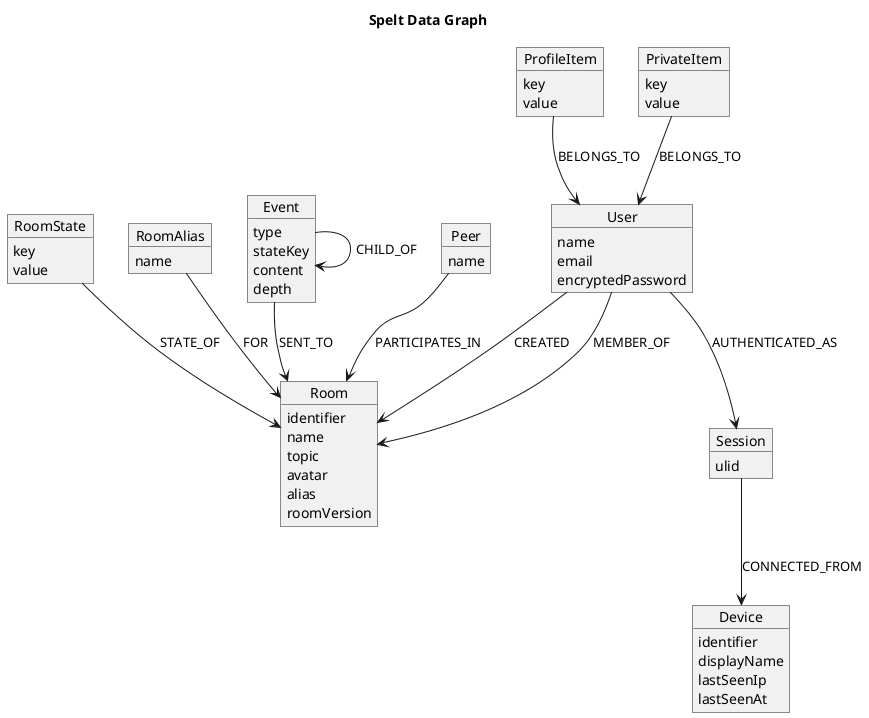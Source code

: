 @startuml

title Spelt Data Graph

object User {
  name
  email
  encryptedPassword
}
object ProfileItem {
  key
  value
}
object PrivateItem {
  key
  value
}
object Session {
  ulid
}
object Device {
  identifier
  displayName
  lastSeenIp
  lastSeenAt
}
object Room {
  identifier
  name
  topic
  avatar
  alias
  roomVersion
}
object RoomState {
  key
  value
}
object RoomAlias {
  name
}
object Event {
  type
  stateKey
  content
  depth
}
object Peer {
  name
}

User --> Session : AUTHENTICATED_AS
User --> Room : CREATED
User --> Room : MEMBER_OF
ProfileItem --> User : BELONGS_TO
PrivateItem --> User : BELONGS_TO
RoomState --> Room : STATE_OF
RoomAlias --> Room : FOR
Session --> Device : CONNECTED_FROM
Event --> Event : CHILD_OF
Event --> Room : SENT_TO
Peer --> Room : PARTICIPATES_IN

@enduml
